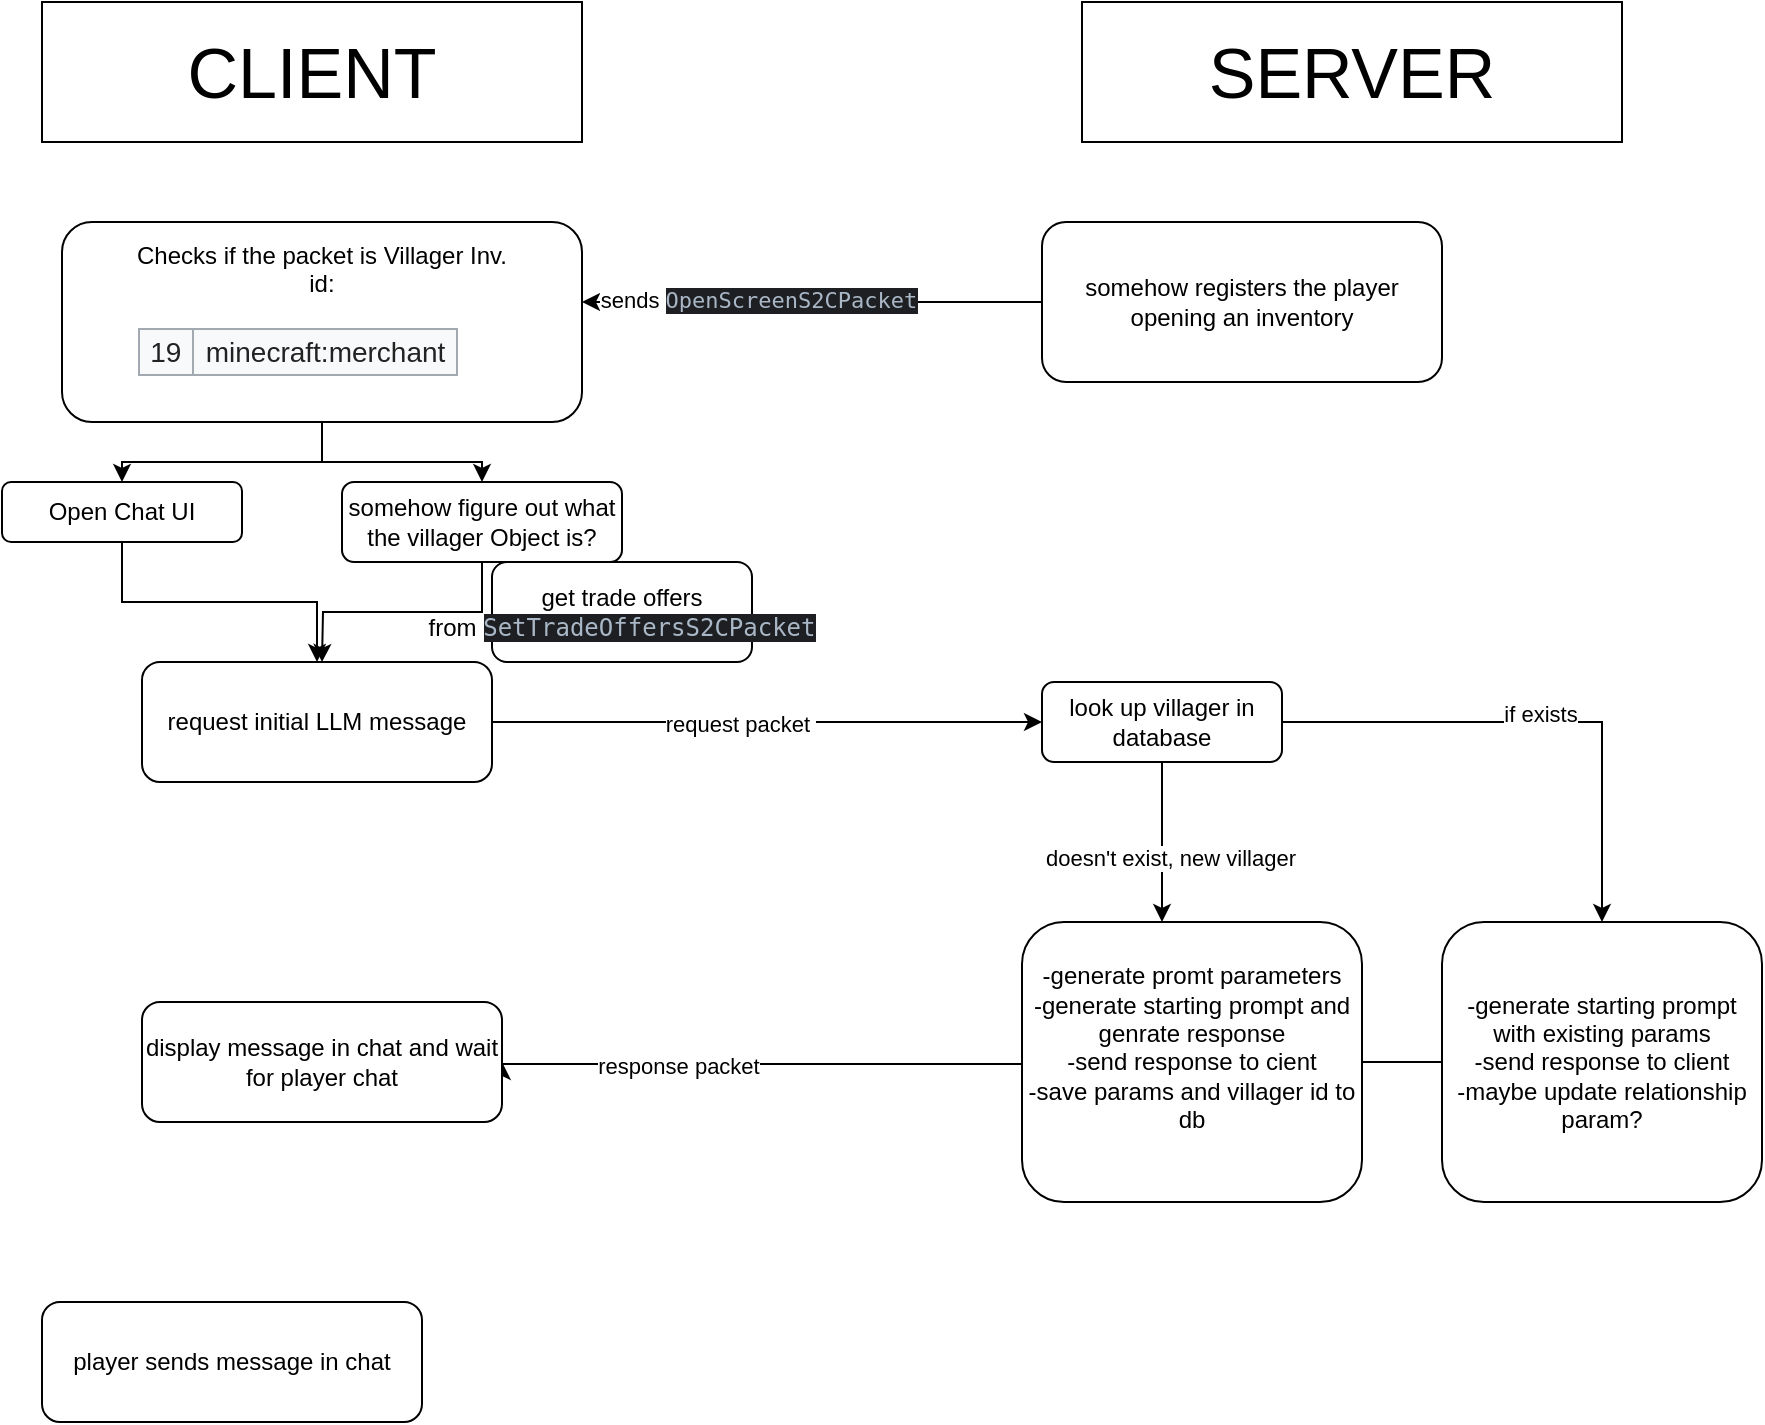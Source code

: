 <mxfile version="20.5.3" type="embed"><diagram name="Seite-1" id="Se5GoBDr75xGsUrsnyKY"><mxGraphModel dx="1062" dy="746" grid="1" gridSize="10" guides="1" tooltips="1" connect="1" arrows="1" fold="1" page="1" pageScale="1" pageWidth="900" pageHeight="1600" math="0" shadow="0"><root><mxCell id="0"/><mxCell id="1" parent="0"/><mxCell id="1DP0YrRp1GodrxpCtc5e-1" value="CLIENT" style="rounded=0;whiteSpace=wrap;html=1;fontSize=35;" parent="1" vertex="1"><mxGeometry x="30" y="10" width="270" height="70" as="geometry"/></mxCell><mxCell id="jwbwDTE_0DO5R2KummH2-2" value="SERVER" style="rounded=0;whiteSpace=wrap;html=1;fontSize=35;" parent="1" vertex="1"><mxGeometry x="550" y="10" width="270" height="70" as="geometry"/></mxCell><mxCell id="jwbwDTE_0DO5R2KummH2-5" style="edgeStyle=orthogonalEdgeStyle;rounded=0;orthogonalLoop=1;jettySize=auto;html=1;" parent="1" source="jwbwDTE_0DO5R2KummH2-4" edge="1"><mxGeometry relative="1" as="geometry"><mxPoint x="300" y="160" as="targetPoint"/></mxGeometry></mxCell><mxCell id="jwbwDTE_0DO5R2KummH2-6" value="sends&amp;nbsp;&lt;span style=&quot;font-family: &amp;quot;JetBrains Mono Medium&amp;quot;, monospace; background-color: rgb(30, 31, 34); color: rgb(169, 183, 198);&quot;&gt;OpenScreenS2CPacket&lt;/span&gt;" style="edgeLabel;html=1;align=center;verticalAlign=middle;resizable=0;points=[];" parent="jwbwDTE_0DO5R2KummH2-5" vertex="1" connectable="0"><mxGeometry x="0.241" y="-2" relative="1" as="geometry"><mxPoint as="offset"/></mxGeometry></mxCell><mxCell id="jwbwDTE_0DO5R2KummH2-4" value="somehow registers the player opening an inventory" style="rounded=1;whiteSpace=wrap;html=1;" parent="1" vertex="1"><mxGeometry x="530" y="120" width="200" height="80" as="geometry"/></mxCell><mxCell id="jwbwDTE_0DO5R2KummH2-8" style="edgeStyle=orthogonalEdgeStyle;rounded=0;orthogonalLoop=1;jettySize=auto;html=1;entryX=0.5;entryY=0;entryDx=0;entryDy=0;" parent="1" source="jwbwDTE_0DO5R2KummH2-7" target="jwbwDTE_0DO5R2KummH2-9" edge="1"><mxGeometry relative="1" as="geometry"><mxPoint x="170" y="270" as="targetPoint"/></mxGeometry></mxCell><mxCell id="jwbwDTE_0DO5R2KummH2-12" style="edgeStyle=orthogonalEdgeStyle;rounded=0;orthogonalLoop=1;jettySize=auto;html=1;exitX=0.5;exitY=1;exitDx=0;exitDy=0;entryX=0.5;entryY=0;entryDx=0;entryDy=0;" parent="1" source="jwbwDTE_0DO5R2KummH2-7" target="jwbwDTE_0DO5R2KummH2-11" edge="1"><mxGeometry relative="1" as="geometry"/></mxCell><mxCell id="jwbwDTE_0DO5R2KummH2-7" value="Checks if the packet is Villager Inv.&lt;div&gt;id:&lt;/div&gt;&lt;table style=&quot;font-size: 14px; background-color: rgb(248, 249, 250); color: rgb(34, 34, 34); margin: 1em 0px; border: 1px solid rgb(162, 169, 177); border-collapse: collapse; font-family: sans-serif; text-align: start;&quot; class=&quot;wikitable&quot;&gt;&lt;tbody&gt;&lt;tr&gt;&lt;td style=&quot;border: 1px solid rgb(162, 169, 177); padding: 0.2em 0.4em;&quot;&gt;19&lt;/td&gt;&lt;td style=&quot;border: 1px solid rgb(162, 169, 177); padding: 0.2em 0.4em;&quot;&gt;minecraft:merchant&lt;/td&gt;&lt;/tr&gt;&lt;/tbody&gt;&lt;/table&gt;" style="rounded=1;whiteSpace=wrap;html=1;" parent="1" vertex="1"><mxGeometry x="40" y="120" width="260" height="100" as="geometry"/></mxCell><mxCell id="jwbwDTE_0DO5R2KummH2-15" style="edgeStyle=orthogonalEdgeStyle;rounded=0;orthogonalLoop=1;jettySize=auto;html=1;exitX=0.5;exitY=1;exitDx=0;exitDy=0;" parent="1" source="jwbwDTE_0DO5R2KummH2-9" target="jwbwDTE_0DO5R2KummH2-14" edge="1"><mxGeometry relative="1" as="geometry"/></mxCell><mxCell id="jwbwDTE_0DO5R2KummH2-9" value="Open Chat UI" style="rounded=1;whiteSpace=wrap;html=1;" parent="1" vertex="1"><mxGeometry x="10" y="250" width="120" height="30" as="geometry"/></mxCell><mxCell id="jwbwDTE_0DO5R2KummH2-16" style="edgeStyle=orthogonalEdgeStyle;rounded=0;orthogonalLoop=1;jettySize=auto;html=1;exitX=0.5;exitY=1;exitDx=0;exitDy=0;" parent="1" source="jwbwDTE_0DO5R2KummH2-11" edge="1"><mxGeometry relative="1" as="geometry"><mxPoint x="170" y="340" as="targetPoint"/></mxGeometry></mxCell><mxCell id="jwbwDTE_0DO5R2KummH2-11" value="somehow figure out what the villager Object is?" style="rounded=1;whiteSpace=wrap;html=1;" parent="1" vertex="1"><mxGeometry x="180" y="250" width="140" height="40" as="geometry"/></mxCell><mxCell id="jwbwDTE_0DO5R2KummH2-17" style="edgeStyle=orthogonalEdgeStyle;rounded=0;orthogonalLoop=1;jettySize=auto;html=1;exitX=1;exitY=0.5;exitDx=0;exitDy=0;" parent="1" source="jwbwDTE_0DO5R2KummH2-14" edge="1"><mxGeometry relative="1" as="geometry"><mxPoint x="530" y="370" as="targetPoint"/></mxGeometry></mxCell><mxCell id="jwbwDTE_0DO5R2KummH2-18" value="request packet&amp;nbsp;" style="edgeLabel;html=1;align=center;verticalAlign=middle;resizable=0;points=[];" parent="jwbwDTE_0DO5R2KummH2-17" vertex="1" connectable="0"><mxGeometry x="-0.1" y="-1" relative="1" as="geometry"><mxPoint as="offset"/></mxGeometry></mxCell><mxCell id="jwbwDTE_0DO5R2KummH2-14" value="request initial LLM message" style="rounded=1;whiteSpace=wrap;html=1;" parent="1" vertex="1"><mxGeometry x="80" y="340" width="175" height="60" as="geometry"/></mxCell><mxCell id="jwbwDTE_0DO5R2KummH2-20" style="edgeStyle=orthogonalEdgeStyle;rounded=0;orthogonalLoop=1;jettySize=auto;html=1;exitX=1;exitY=0.5;exitDx=0;exitDy=0;entryX=0.5;entryY=0;entryDx=0;entryDy=0;" parent="1" source="jwbwDTE_0DO5R2KummH2-19" target="jwbwDTE_0DO5R2KummH2-22" edge="1"><mxGeometry relative="1" as="geometry"><mxPoint x="800" y="410" as="targetPoint"/></mxGeometry></mxCell><mxCell id="jwbwDTE_0DO5R2KummH2-21" value="if exists" style="edgeLabel;html=1;align=center;verticalAlign=middle;resizable=0;points=[];" parent="jwbwDTE_0DO5R2KummH2-20" vertex="1" connectable="0"><mxGeometry x="-0.013" y="4" relative="1" as="geometry"><mxPoint as="offset"/></mxGeometry></mxCell><mxCell id="jwbwDTE_0DO5R2KummH2-23" style="edgeStyle=orthogonalEdgeStyle;rounded=0;orthogonalLoop=1;jettySize=auto;html=1;exitX=0.5;exitY=1;exitDx=0;exitDy=0;" parent="1" source="jwbwDTE_0DO5R2KummH2-19" edge="1"><mxGeometry relative="1" as="geometry"><mxPoint x="590" y="470" as="targetPoint"/></mxGeometry></mxCell><mxCell id="jwbwDTE_0DO5R2KummH2-24" value="doesn't exist, new villager" style="edgeLabel;html=1;align=center;verticalAlign=middle;resizable=0;points=[];" parent="jwbwDTE_0DO5R2KummH2-23" vertex="1" connectable="0"><mxGeometry x="0.204" y="3" relative="1" as="geometry"><mxPoint as="offset"/></mxGeometry></mxCell><mxCell id="jwbwDTE_0DO5R2KummH2-19" value="look up villager in database" style="rounded=1;whiteSpace=wrap;html=1;" parent="1" vertex="1"><mxGeometry x="530" y="350" width="120" height="40" as="geometry"/></mxCell><mxCell id="jwbwDTE_0DO5R2KummH2-26" style="edgeStyle=orthogonalEdgeStyle;rounded=0;orthogonalLoop=1;jettySize=auto;html=1;" parent="1" source="jwbwDTE_0DO5R2KummH2-22" edge="1"><mxGeometry relative="1" as="geometry"><mxPoint x="260" y="540" as="targetPoint"/><Array as="points"><mxPoint x="545" y="540"/><mxPoint x="545" y="541"/></Array></mxGeometry></mxCell><mxCell id="jwbwDTE_0DO5R2KummH2-27" value="response packet" style="edgeLabel;html=1;align=center;verticalAlign=middle;resizable=0;points=[];" parent="jwbwDTE_0DO5R2KummH2-26" vertex="1" connectable="0"><mxGeometry x="0.625" y="1" relative="1" as="geometry"><mxPoint as="offset"/></mxGeometry></mxCell><mxCell id="jwbwDTE_0DO5R2KummH2-22" value="-generate starting prompt with existing params&lt;div&gt;-send response to client&lt;/div&gt;&lt;div&gt;-maybe update relationship param?&lt;/div&gt;" style="rounded=1;whiteSpace=wrap;html=1;" parent="1" vertex="1"><mxGeometry x="730" y="470" width="160" height="140" as="geometry"/></mxCell><mxCell id="jwbwDTE_0DO5R2KummH2-25" value="-generate promt parameters&lt;div&gt;-generate starting prompt and genrate response&lt;/div&gt;&lt;div&gt;-send response to cient&lt;/div&gt;&lt;div&gt;-save params and villager id to db&lt;/div&gt;&lt;div&gt;&lt;div&gt;&lt;br&gt;&lt;/div&gt;&lt;/div&gt;" style="rounded=1;whiteSpace=wrap;html=1;" parent="1" vertex="1"><mxGeometry x="520" y="470" width="170" height="140" as="geometry"/></mxCell><mxCell id="jwbwDTE_0DO5R2KummH2-28" value="display message in chat and wait for player chat" style="rounded=1;whiteSpace=wrap;html=1;" parent="1" vertex="1"><mxGeometry x="80" y="510" width="180" height="60" as="geometry"/></mxCell><mxCell id="jwbwDTE_0DO5R2KummH2-29" value="player sends message in chat" style="rounded=1;whiteSpace=wrap;html=1;" parent="1" vertex="1"><mxGeometry x="30" y="660" width="190" height="60" as="geometry"/></mxCell><mxCell id="jwbwDTE_0DO5R2KummH2-30" value="get trade offers from&amp;nbsp;&lt;span style=&quot;font-family: &amp;quot;JetBrains Mono Medium&amp;quot;, monospace; background-color: rgb(30, 31, 34); color: rgb(169, 183, 198);&quot;&gt;SetTradeOffersS2CPacket&lt;/span&gt;" style="rounded=1;whiteSpace=wrap;html=1;" parent="1" vertex="1"><mxGeometry x="255" y="290" width="130" height="50" as="geometry"/></mxCell></root></mxGraphModel></diagram></mxfile>